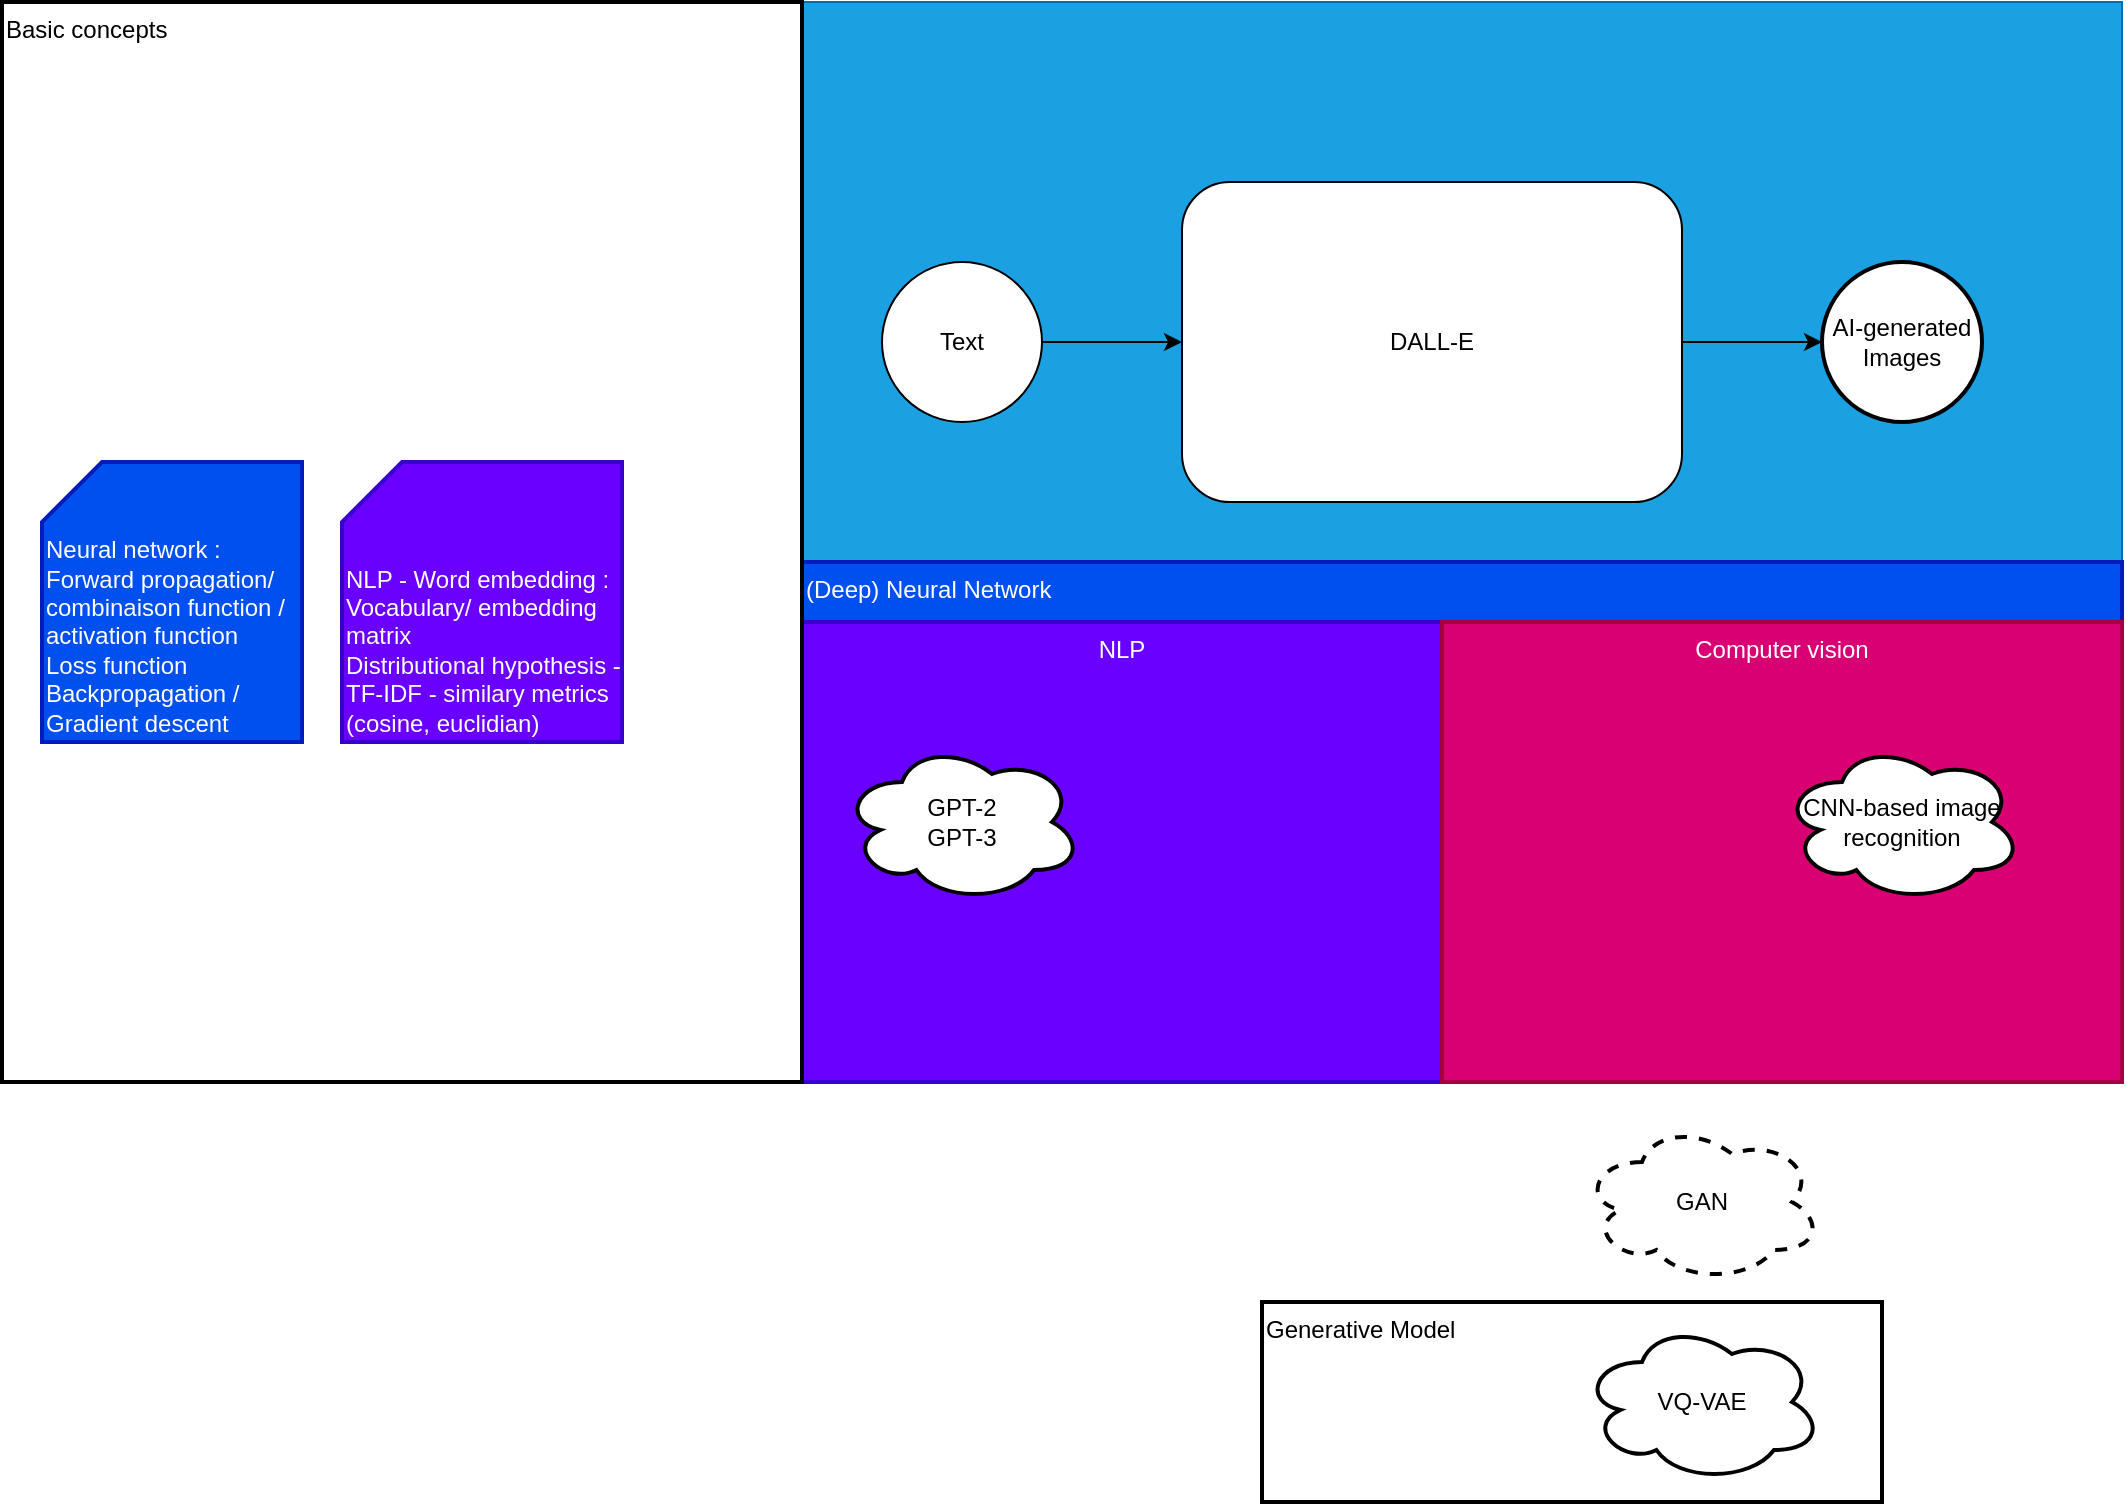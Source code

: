 <mxfile>
    <diagram id="71J7qtDuMBJcCd-01jse" name="Page-1">
        <mxGraphModel dx="1654" dy="649" grid="1" gridSize="10" guides="1" tooltips="1" connect="1" arrows="1" fold="1" page="1" pageScale="1" pageWidth="827" pageHeight="1169" math="0" shadow="0">
            <root>
                <mxCell id="0"/>
                <mxCell id="1" parent="0"/>
                <mxCell id="19" value="Generative Model" style="rounded=0;whiteSpace=wrap;html=1;strokeWidth=2;gradientColor=none;verticalAlign=top;align=left;" parent="1" vertex="1">
                    <mxGeometry x="340" y="710" width="310" height="100" as="geometry"/>
                </mxCell>
                <mxCell id="2" value="" style="rounded=1;whiteSpace=wrap;html=1;" parent="1" vertex="1">
                    <mxGeometry x="350" y="300" width="120" height="60" as="geometry"/>
                </mxCell>
                <mxCell id="3" value="" style="rounded=0;whiteSpace=wrap;html=1;fillColor=#1ba1e2;strokeColor=#006EAF;fontColor=#ffffff;" parent="1" vertex="1">
                    <mxGeometry x="110" y="60" width="660" height="540" as="geometry"/>
                </mxCell>
                <mxCell id="9" style="edgeStyle=orthogonalEdgeStyle;rounded=0;orthogonalLoop=1;jettySize=auto;html=1;" parent="1" source="4" target="7" edge="1">
                    <mxGeometry relative="1" as="geometry"/>
                </mxCell>
                <mxCell id="4" value="DALL-E" style="rounded=1;whiteSpace=wrap;html=1;gradientColor=none;" parent="1" vertex="1">
                    <mxGeometry x="300" y="150" width="250" height="160" as="geometry"/>
                </mxCell>
                <mxCell id="8" style="edgeStyle=orthogonalEdgeStyle;rounded=0;orthogonalLoop=1;jettySize=auto;html=1;entryX=0;entryY=0.5;entryDx=0;entryDy=0;" parent="1" source="6" target="4" edge="1">
                    <mxGeometry relative="1" as="geometry"/>
                </mxCell>
                <mxCell id="6" value="Text" style="ellipse;whiteSpace=wrap;html=1;aspect=fixed;gradientColor=none;" parent="1" vertex="1">
                    <mxGeometry x="150" y="190" width="80" height="80" as="geometry"/>
                </mxCell>
                <mxCell id="7" value="AI-generated&lt;br&gt;Images" style="ellipse;whiteSpace=wrap;html=1;aspect=fixed;gradientColor=none;strokeWidth=2;" parent="1" vertex="1">
                    <mxGeometry x="620" y="190" width="80" height="80" as="geometry"/>
                </mxCell>
                <mxCell id="11" value="(Deep) Neural Network" style="rounded=0;whiteSpace=wrap;html=1;strokeWidth=2;align=left;verticalAlign=top;fillColor=#0050ef;strokeColor=#001DBC;fontColor=#ffffff;" parent="1" vertex="1">
                    <mxGeometry x="110" y="340" width="660" height="260" as="geometry"/>
                </mxCell>
                <mxCell id="12" value="NLP" style="rounded=0;whiteSpace=wrap;html=1;strokeWidth=2;verticalAlign=top;fillColor=#6a00ff;strokeColor=#3700CC;fontColor=#ffffff;" parent="1" vertex="1">
                    <mxGeometry x="110" y="370" width="320" height="230" as="geometry"/>
                </mxCell>
                <mxCell id="13" value="Computer vision" style="rounded=0;whiteSpace=wrap;html=1;strokeWidth=2;verticalAlign=top;fillColor=#d80073;strokeColor=#A50040;fontColor=#ffffff;" parent="1" vertex="1">
                    <mxGeometry x="430" y="370" width="340" height="230" as="geometry"/>
                </mxCell>
                <mxCell id="15" value="GPT-2&lt;br&gt;GPT-3" style="ellipse;shape=cloud;whiteSpace=wrap;html=1;strokeWidth=2;gradientColor=none;verticalAlign=middle;" parent="1" vertex="1">
                    <mxGeometry x="130" y="430" width="120" height="80" as="geometry"/>
                </mxCell>
                <mxCell id="16" value="CNN-based image recognition" style="ellipse;shape=cloud;whiteSpace=wrap;html=1;strokeWidth=2;gradientColor=none;verticalAlign=middle;" parent="1" vertex="1">
                    <mxGeometry x="600" y="430" width="120" height="80" as="geometry"/>
                </mxCell>
                <mxCell id="18" value="VQ-VAE" style="ellipse;shape=cloud;whiteSpace=wrap;html=1;strokeWidth=2;gradientColor=none;verticalAlign=middle;" parent="1" vertex="1">
                    <mxGeometry x="500" y="720" width="120" height="80" as="geometry"/>
                </mxCell>
                <mxCell id="20" value="GAN" style="ellipse;shape=cloud;whiteSpace=wrap;html=1;strokeWidth=2;gradientColor=none;verticalAlign=middle;dashed=1;" parent="1" vertex="1">
                    <mxGeometry x="500" y="620" width="120" height="80" as="geometry"/>
                </mxCell>
                <mxCell id="21" value="Basic concepts" style="rounded=0;whiteSpace=wrap;html=1;strokeWidth=2;gradientColor=none;align=left;verticalAlign=top;" parent="1" vertex="1">
                    <mxGeometry x="-290" y="60" width="400" height="540" as="geometry"/>
                </mxCell>
                <mxCell id="23" value="&lt;span&gt;Neural network :&lt;/span&gt;&lt;br&gt;&lt;span&gt;Forward propagation/ combinaison function / activation function&lt;/span&gt;&lt;br&gt;&lt;span&gt;Loss function&lt;/span&gt;&lt;br&gt;&lt;span&gt;Backpropagation / Gradient descent&lt;/span&gt;" style="shape=card;whiteSpace=wrap;html=1;strokeWidth=2;align=left;verticalAlign=bottom;fillColor=#0050ef;strokeColor=#001DBC;fontColor=#ffffff;" parent="1" vertex="1">
                    <mxGeometry x="-270" y="290" width="130" height="140" as="geometry"/>
                </mxCell>
                <mxCell id="24" value="NLP - Word embedding :&lt;br&gt;Vocabulary/ embedding matrix&lt;br&gt;Distributional hypothesis - TF-IDF - similary metrics (cosine, euclidian)" style="shape=card;whiteSpace=wrap;html=1;strokeWidth=2;align=left;verticalAlign=bottom;fillColor=#6a00ff;strokeColor=#3700CC;fontColor=#ffffff;" parent="1" vertex="1">
                    <mxGeometry x="-120" y="290" width="140" height="140" as="geometry"/>
                </mxCell>
            </root>
        </mxGraphModel>
    </diagram>
</mxfile>